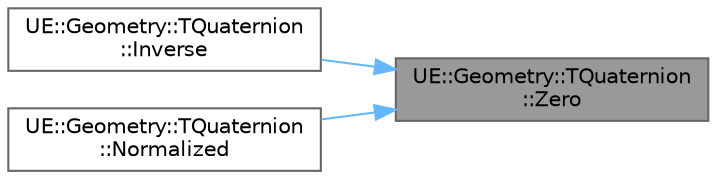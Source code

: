 digraph "UE::Geometry::TQuaternion::Zero"
{
 // INTERACTIVE_SVG=YES
 // LATEX_PDF_SIZE
  bgcolor="transparent";
  edge [fontname=Helvetica,fontsize=10,labelfontname=Helvetica,labelfontsize=10];
  node [fontname=Helvetica,fontsize=10,shape=box,height=0.2,width=0.4];
  rankdir="RL";
  Node1 [id="Node000001",label="UE::Geometry::TQuaternion\l::Zero",height=0.2,width=0.4,color="gray40", fillcolor="grey60", style="filled", fontcolor="black",tooltip=" "];
  Node1 -> Node2 [id="edge1_Node000001_Node000002",dir="back",color="steelblue1",style="solid",tooltip=" "];
  Node2 [id="Node000002",label="UE::Geometry::TQuaternion\l::Inverse",height=0.2,width=0.4,color="grey40", fillcolor="white", style="filled",URL="$d7/d55/structUE_1_1Geometry_1_1TQuaternion.html#a72d056ec3f2dfce74e15281513611091",tooltip=" "];
  Node1 -> Node3 [id="edge2_Node000001_Node000003",dir="back",color="steelblue1",style="solid",tooltip=" "];
  Node3 [id="Node000003",label="UE::Geometry::TQuaternion\l::Normalized",height=0.2,width=0.4,color="grey40", fillcolor="white", style="filled",URL="$d7/d55/structUE_1_1Geometry_1_1TQuaternion.html#a62d617bf7b57ec3f4f2889820f0cae7f",tooltip=" "];
}
